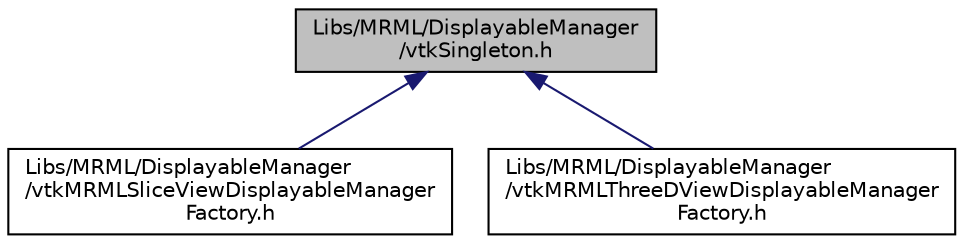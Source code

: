 digraph "Libs/MRML/DisplayableManager/vtkSingleton.h"
{
  bgcolor="transparent";
  edge [fontname="Helvetica",fontsize="10",labelfontname="Helvetica",labelfontsize="10"];
  node [fontname="Helvetica",fontsize="10",shape=record];
  Node1 [label="Libs/MRML/DisplayableManager\l/vtkSingleton.h",height=0.2,width=0.4,color="black", fillcolor="grey75", style="filled", fontcolor="black"];
  Node1 -> Node2 [dir="back",color="midnightblue",fontsize="10",style="solid",fontname="Helvetica"];
  Node2 [label="Libs/MRML/DisplayableManager\l/vtkMRMLSliceViewDisplayableManager\lFactory.h",height=0.2,width=0.4,color="black",URL="$vtkMRMLSliceViewDisplayableManagerFactory_8h.html"];
  Node1 -> Node3 [dir="back",color="midnightblue",fontsize="10",style="solid",fontname="Helvetica"];
  Node3 [label="Libs/MRML/DisplayableManager\l/vtkMRMLThreeDViewDisplayableManager\lFactory.h",height=0.2,width=0.4,color="black",URL="$vtkMRMLThreeDViewDisplayableManagerFactory_8h.html"];
}
